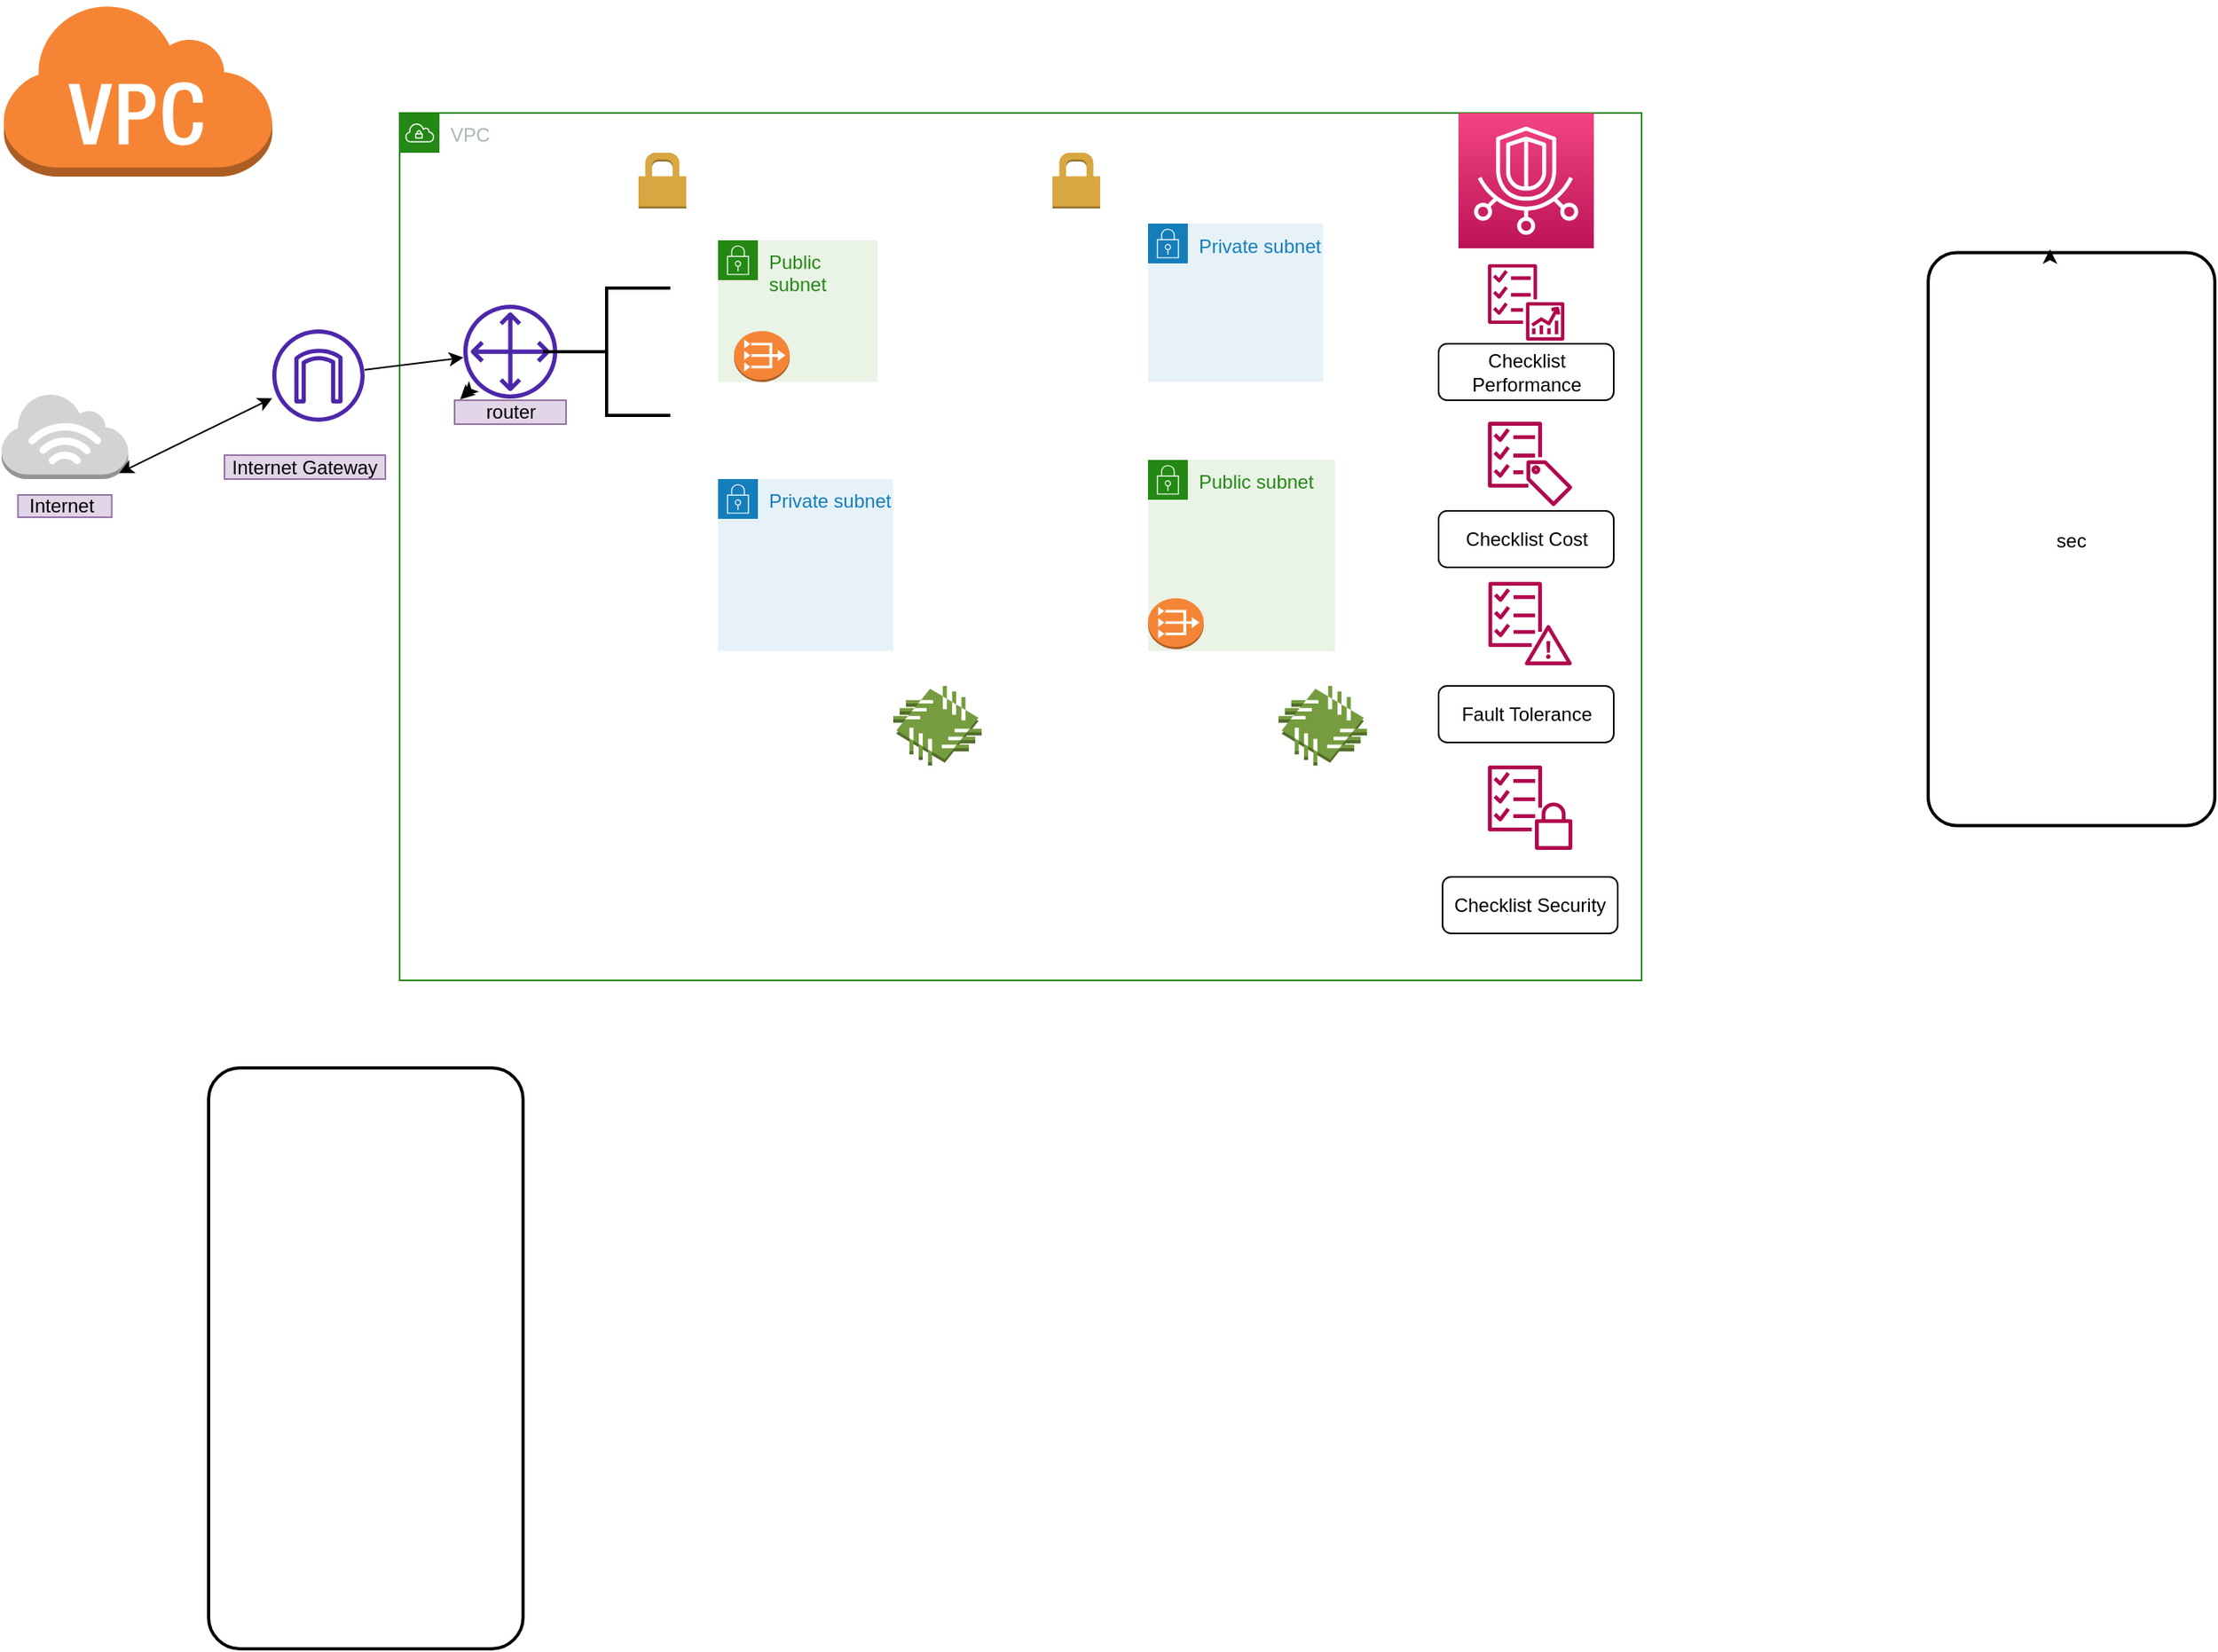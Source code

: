 <mxfile version="20.6.2" type="github">
  <diagram id="C5RBs43oDa-KdzZeNtuy" name="Page-1">
    <mxGraphModel dx="1422" dy="786" grid="1" gridSize="10" guides="1" tooltips="1" connect="1" arrows="1" fold="1" page="1" pageScale="1" pageWidth="827" pageHeight="1169" math="0" shadow="0">
      <root>
        <mxCell id="WIyWlLk6GJQsqaUBKTNV-0" />
        <mxCell id="WIyWlLk6GJQsqaUBKTNV-1" parent="WIyWlLk6GJQsqaUBKTNV-0" />
        <mxCell id="3HSXQvJnY2hMBEqrZg__-0" value="" style="outlineConnect=0;dashed=0;verticalLabelPosition=bottom;verticalAlign=top;align=center;html=1;shape=mxgraph.aws3.virtual_private_cloud;fillColor=#F58534;gradientColor=none;" vertex="1" parent="WIyWlLk6GJQsqaUBKTNV-1">
          <mxGeometry y="20" width="170" height="110" as="geometry" />
        </mxCell>
        <mxCell id="3HSXQvJnY2hMBEqrZg__-2" value="VPC" style="points=[[0,0],[0.25,0],[0.5,0],[0.75,0],[1,0],[1,0.25],[1,0.5],[1,0.75],[1,1],[0.75,1],[0.5,1],[0.25,1],[0,1],[0,0.75],[0,0.5],[0,0.25]];outlineConnect=0;gradientColor=none;html=1;whiteSpace=wrap;fontSize=12;fontStyle=0;container=1;pointerEvents=0;collapsible=0;recursiveResize=0;shape=mxgraph.aws4.group;grIcon=mxgraph.aws4.group_vpc;strokeColor=#248814;fillColor=none;verticalAlign=top;align=left;spacingLeft=30;fontColor=#AAB7B8;dashed=0;" vertex="1" parent="WIyWlLk6GJQsqaUBKTNV-1">
          <mxGeometry x="250" y="90" width="780" height="545" as="geometry" />
        </mxCell>
        <mxCell id="3HSXQvJnY2hMBEqrZg__-6" value="Public subnet" style="points=[[0,0],[0.25,0],[0.5,0],[0.75,0],[1,0],[1,0.25],[1,0.5],[1,0.75],[1,1],[0.75,1],[0.5,1],[0.25,1],[0,1],[0,0.75],[0,0.5],[0,0.25]];outlineConnect=0;gradientColor=none;html=1;whiteSpace=wrap;fontSize=12;fontStyle=0;container=1;pointerEvents=0;collapsible=0;recursiveResize=0;shape=mxgraph.aws4.group;grIcon=mxgraph.aws4.group_security_group;grStroke=0;strokeColor=#248814;fillColor=#E9F3E6;verticalAlign=top;align=left;spacingLeft=30;fontColor=#248814;dashed=0;" vertex="1" parent="3HSXQvJnY2hMBEqrZg__-2">
          <mxGeometry x="200" y="80" width="100" height="89" as="geometry" />
        </mxCell>
        <mxCell id="3HSXQvJnY2hMBEqrZg__-44" value="" style="outlineConnect=0;dashed=0;verticalLabelPosition=bottom;verticalAlign=top;align=center;html=1;shape=mxgraph.aws3.vpc_nat_gateway;fillColor=#F58536;gradientColor=none;" vertex="1" parent="3HSXQvJnY2hMBEqrZg__-6">
          <mxGeometry x="10" y="57" width="35" height="32" as="geometry" />
        </mxCell>
        <mxCell id="3HSXQvJnY2hMBEqrZg__-7" value="Private subnet" style="points=[[0,0],[0.25,0],[0.5,0],[0.75,0],[1,0],[1,0.25],[1,0.5],[1,0.75],[1,1],[0.75,1],[0.5,1],[0.25,1],[0,1],[0,0.75],[0,0.5],[0,0.25]];outlineConnect=0;gradientColor=none;html=1;whiteSpace=wrap;fontSize=12;fontStyle=0;container=1;pointerEvents=0;collapsible=0;recursiveResize=0;shape=mxgraph.aws4.group;grIcon=mxgraph.aws4.group_security_group;grStroke=0;strokeColor=#147EBA;fillColor=#E6F2F8;verticalAlign=top;align=left;spacingLeft=30;fontColor=#147EBA;dashed=0;" vertex="1" parent="3HSXQvJnY2hMBEqrZg__-2">
          <mxGeometry x="470" y="69.5" width="110" height="99.5" as="geometry" />
        </mxCell>
        <mxCell id="3HSXQvJnY2hMBEqrZg__-8" value="Private subnet" style="points=[[0,0],[0.25,0],[0.5,0],[0.75,0],[1,0],[1,0.25],[1,0.5],[1,0.75],[1,1],[0.75,1],[0.5,1],[0.25,1],[0,1],[0,0.75],[0,0.5],[0,0.25]];outlineConnect=0;gradientColor=none;html=1;whiteSpace=wrap;fontSize=12;fontStyle=0;container=1;pointerEvents=0;collapsible=0;recursiveResize=0;shape=mxgraph.aws4.group;grIcon=mxgraph.aws4.group_security_group;grStroke=0;strokeColor=#147EBA;fillColor=#E6F2F8;verticalAlign=top;align=left;spacingLeft=30;fontColor=#147EBA;dashed=0;" vertex="1" parent="3HSXQvJnY2hMBEqrZg__-2">
          <mxGeometry x="200" y="230" width="110" height="108" as="geometry" />
        </mxCell>
        <mxCell id="3HSXQvJnY2hMBEqrZg__-23" value="" style="sketch=0;outlineConnect=0;fontColor=#232F3E;gradientColor=none;fillColor=#4D27AA;strokeColor=none;dashed=0;verticalLabelPosition=bottom;verticalAlign=top;align=center;html=1;fontSize=12;fontStyle=0;aspect=fixed;pointerEvents=1;shape=mxgraph.aws4.customer_gateway;" vertex="1" parent="3HSXQvJnY2hMBEqrZg__-2">
          <mxGeometry x="40" y="120.5" width="59" height="59" as="geometry" />
        </mxCell>
        <mxCell id="3HSXQvJnY2hMBEqrZg__-9" value="Public subnet" style="points=[[0,0],[0.25,0],[0.5,0],[0.75,0],[1,0],[1,0.25],[1,0.5],[1,0.75],[1,1],[0.75,1],[0.5,1],[0.25,1],[0,1],[0,0.75],[0,0.5],[0,0.25]];outlineConnect=0;gradientColor=none;html=1;whiteSpace=wrap;fontSize=12;fontStyle=0;container=1;pointerEvents=0;collapsible=0;recursiveResize=0;shape=mxgraph.aws4.group;grIcon=mxgraph.aws4.group_security_group;grStroke=0;strokeColor=#248814;fillColor=#E9F3E6;verticalAlign=top;align=left;spacingLeft=30;fontColor=#248814;dashed=0;" vertex="1" parent="3HSXQvJnY2hMBEqrZg__-2">
          <mxGeometry x="470" y="218" width="117.5" height="120" as="geometry" />
        </mxCell>
        <mxCell id="3HSXQvJnY2hMBEqrZg__-26" value="router" style="rounded=0;whiteSpace=wrap;html=1;fillColor=#e1d5e7;strokeColor=#9673a6;" vertex="1" parent="3HSXQvJnY2hMBEqrZg__-2">
          <mxGeometry x="34.5" y="180.5" width="70" height="15" as="geometry" />
        </mxCell>
        <mxCell id="3HSXQvJnY2hMBEqrZg__-28" value="" style="endArrow=classic;startArrow=classic;html=1;rounded=0;" edge="1" parent="3HSXQvJnY2hMBEqrZg__-2" target="3HSXQvJnY2hMBEqrZg__-23">
          <mxGeometry width="50" height="50" relative="1" as="geometry">
            <mxPoint x="38" y="180" as="sourcePoint" />
            <mxPoint x="88" y="140" as="targetPoint" />
            <Array as="points" />
          </mxGeometry>
        </mxCell>
        <mxCell id="3HSXQvJnY2hMBEqrZg__-38" value="" style="dashed=0;html=1;shape=mxgraph.aws3.permissions;fillColor=#D9A741;gradientColor=none;dashed=0;" vertex="1" parent="3HSXQvJnY2hMBEqrZg__-2">
          <mxGeometry x="410" y="25" width="30" height="35" as="geometry" />
        </mxCell>
        <mxCell id="3HSXQvJnY2hMBEqrZg__-43" value="" style="dashed=0;html=1;shape=mxgraph.aws3.permissions;fillColor=#D9A741;gradientColor=none;dashed=0;" vertex="1" parent="3HSXQvJnY2hMBEqrZg__-2">
          <mxGeometry x="150" y="25" width="30" height="35" as="geometry" />
        </mxCell>
        <mxCell id="3HSXQvJnY2hMBEqrZg__-53" value="" style="strokeWidth=2;html=1;shape=mxgraph.flowchart.annotation_2;align=left;labelPosition=right;pointerEvents=1;" vertex="1" parent="3HSXQvJnY2hMBEqrZg__-2">
          <mxGeometry x="90" y="110" width="80" height="80" as="geometry" />
        </mxCell>
        <mxCell id="3HSXQvJnY2hMBEqrZg__-57" value="" style="outlineConnect=0;dashed=0;verticalLabelPosition=bottom;verticalAlign=top;align=center;html=1;shape=mxgraph.aws3.patch_manager;fillColor=#759C3E;gradientColor=none;" vertex="1" parent="3HSXQvJnY2hMBEqrZg__-2">
          <mxGeometry x="310" y="360" width="55.5" height="50" as="geometry" />
        </mxCell>
        <mxCell id="3HSXQvJnY2hMBEqrZg__-58" value="" style="outlineConnect=0;dashed=0;verticalLabelPosition=bottom;verticalAlign=top;align=center;html=1;shape=mxgraph.aws3.patch_manager;fillColor=#759C3E;gradientColor=none;" vertex="1" parent="3HSXQvJnY2hMBEqrZg__-2">
          <mxGeometry x="552" y="360" width="55.5" height="50" as="geometry" />
        </mxCell>
        <mxCell id="3HSXQvJnY2hMBEqrZg__-59" value="" style="sketch=0;points=[[0,0,0],[0.25,0,0],[0.5,0,0],[0.75,0,0],[1,0,0],[0,1,0],[0.25,1,0],[0.5,1,0],[0.75,1,0],[1,1,0],[0,0.25,0],[0,0.5,0],[0,0.75,0],[1,0.25,0],[1,0.5,0],[1,0.75,0]];points=[[0,0,0],[0.25,0,0],[0.5,0,0],[0.75,0,0],[1,0,0],[0,1,0],[0.25,1,0],[0.5,1,0],[0.75,1,0],[1,1,0],[0,0.25,0],[0,0.5,0],[0,0.75,0],[1,0.25,0],[1,0.5,0],[1,0.75,0]];outlineConnect=0;fontColor=#232F3E;gradientColor=#F34482;gradientDirection=north;fillColor=#BC1356;strokeColor=#ffffff;dashed=0;verticalLabelPosition=bottom;verticalAlign=top;align=center;html=1;fontSize=12;fontStyle=0;aspect=fixed;shape=mxgraph.aws4.resourceIcon;resIcon=mxgraph.aws4.trusted_advisor;" vertex="1" parent="3HSXQvJnY2hMBEqrZg__-2">
          <mxGeometry x="665" width="85" height="85" as="geometry" />
        </mxCell>
        <mxCell id="3HSXQvJnY2hMBEqrZg__-60" value="" style="sketch=0;outlineConnect=0;fontColor=#232F3E;gradientColor=none;fillColor=#B0084D;strokeColor=none;dashed=0;verticalLabelPosition=bottom;verticalAlign=top;align=center;html=1;fontSize=12;fontStyle=0;aspect=fixed;pointerEvents=1;shape=mxgraph.aws4.checklist_performance;" vertex="1" parent="3HSXQvJnY2hMBEqrZg__-2">
          <mxGeometry x="683.5" y="95" width="48" height="48" as="geometry" />
        </mxCell>
        <mxCell id="3HSXQvJnY2hMBEqrZg__-61" value="" style="sketch=0;outlineConnect=0;fontColor=#232F3E;gradientColor=none;fillColor=#B0084D;strokeColor=none;dashed=0;verticalLabelPosition=bottom;verticalAlign=top;align=center;html=1;fontSize=12;fontStyle=0;aspect=fixed;pointerEvents=1;shape=mxgraph.aws4.checklist_cost;" vertex="1" parent="3HSXQvJnY2hMBEqrZg__-2">
          <mxGeometry x="683.5" y="194" width="53" height="53" as="geometry" />
        </mxCell>
        <mxCell id="3HSXQvJnY2hMBEqrZg__-62" value="" style="sketch=0;outlineConnect=0;fontColor=#232F3E;gradientColor=none;fillColor=#B0084D;strokeColor=none;dashed=0;verticalLabelPosition=bottom;verticalAlign=top;align=center;html=1;fontSize=12;fontStyle=0;aspect=fixed;pointerEvents=1;shape=mxgraph.aws4.checklist_fault_tolerant;" vertex="1" parent="3HSXQvJnY2hMBEqrZg__-2">
          <mxGeometry x="683.5" y="294.68" width="53" height="52.32" as="geometry" />
        </mxCell>
        <mxCell id="3HSXQvJnY2hMBEqrZg__-63" value="" style="sketch=0;outlineConnect=0;fontColor=#232F3E;gradientColor=none;fillColor=#B0084D;strokeColor=none;dashed=0;verticalLabelPosition=bottom;verticalAlign=top;align=center;html=1;fontSize=12;fontStyle=0;aspect=fixed;pointerEvents=1;shape=mxgraph.aws4.checklist_security;" vertex="1" parent="3HSXQvJnY2hMBEqrZg__-2">
          <mxGeometry x="683.5" y="410" width="53" height="53" as="geometry" />
        </mxCell>
        <mxCell id="3HSXQvJnY2hMBEqrZg__-64" value="Checklist Performance" style="rounded=1;whiteSpace=wrap;html=1;" vertex="1" parent="3HSXQvJnY2hMBEqrZg__-2">
          <mxGeometry x="652.5" y="145" width="110" height="35.5" as="geometry" />
        </mxCell>
        <mxCell id="3HSXQvJnY2hMBEqrZg__-65" value="Checklist Cost" style="rounded=1;whiteSpace=wrap;html=1;" vertex="1" parent="3HSXQvJnY2hMBEqrZg__-2">
          <mxGeometry x="652.5" y="250" width="110" height="35.5" as="geometry" />
        </mxCell>
        <mxCell id="3HSXQvJnY2hMBEqrZg__-66" value="Fault Tolerance" style="rounded=1;whiteSpace=wrap;html=1;" vertex="1" parent="3HSXQvJnY2hMBEqrZg__-2">
          <mxGeometry x="652.5" y="360" width="110" height="35.5" as="geometry" />
        </mxCell>
        <mxCell id="3HSXQvJnY2hMBEqrZg__-67" value="Checklist Security" style="rounded=1;whiteSpace=wrap;html=1;" vertex="1" parent="3HSXQvJnY2hMBEqrZg__-2">
          <mxGeometry x="655" y="480" width="110" height="35.5" as="geometry" />
        </mxCell>
        <mxCell id="3HSXQvJnY2hMBEqrZg__-73" value="" style="outlineConnect=0;dashed=0;verticalLabelPosition=bottom;verticalAlign=top;align=center;html=1;shape=mxgraph.aws3.vpc_nat_gateway;fillColor=#F58536;gradientColor=none;" vertex="1" parent="3HSXQvJnY2hMBEqrZg__-2">
          <mxGeometry x="470" y="304.84" width="35" height="32" as="geometry" />
        </mxCell>
        <mxCell id="3HSXQvJnY2hMBEqrZg__-11" value="" style="outlineConnect=0;dashed=0;verticalLabelPosition=bottom;verticalAlign=top;align=center;html=1;shape=mxgraph.aws3.internet_3;fillColor=#D2D3D3;gradientColor=none;" vertex="1" parent="WIyWlLk6GJQsqaUBKTNV-1">
          <mxGeometry y="266" width="79.5" height="54" as="geometry" />
        </mxCell>
        <mxCell id="3HSXQvJnY2hMBEqrZg__-20" value="Internet Gateway" style="rounded=0;whiteSpace=wrap;html=1;fillColor=#e1d5e7;strokeColor=#9673a6;" vertex="1" parent="WIyWlLk6GJQsqaUBKTNV-1">
          <mxGeometry x="140" y="305" width="101" height="15" as="geometry" />
        </mxCell>
        <mxCell id="3HSXQvJnY2hMBEqrZg__-27" value="" style="endArrow=classic;startArrow=classic;html=1;rounded=0;exitX=0.93;exitY=0.93;exitDx=0;exitDy=0;exitPerimeter=0;" edge="1" parent="WIyWlLk6GJQsqaUBKTNV-1" source="3HSXQvJnY2hMBEqrZg__-11" target="3HSXQvJnY2hMBEqrZg__-17">
          <mxGeometry width="50" height="50" relative="1" as="geometry">
            <mxPoint x="90" y="420" as="sourcePoint" />
            <mxPoint x="140" y="370" as="targetPoint" />
          </mxGeometry>
        </mxCell>
        <mxCell id="3HSXQvJnY2hMBEqrZg__-35" style="edgeStyle=orthogonalEdgeStyle;rounded=0;orthogonalLoop=1;jettySize=auto;html=1;exitX=0.5;exitY=1;exitDx=0;exitDy=0;" edge="1" parent="WIyWlLk6GJQsqaUBKTNV-1" source="3HSXQvJnY2hMBEqrZg__-2" target="3HSXQvJnY2hMBEqrZg__-2">
          <mxGeometry relative="1" as="geometry" />
        </mxCell>
        <mxCell id="3HSXQvJnY2hMBEqrZg__-47" value="Internet&amp;nbsp;" style="rounded=0;whiteSpace=wrap;html=1;fillColor=#e1d5e7;strokeColor=#9673a6;" vertex="1" parent="WIyWlLk6GJQsqaUBKTNV-1">
          <mxGeometry x="10.27" y="330" width="58.95" height="14" as="geometry" />
        </mxCell>
        <mxCell id="3HSXQvJnY2hMBEqrZg__-17" value="" style="sketch=0;outlineConnect=0;fontColor=#232F3E;gradientColor=none;fillColor=#4D27AA;strokeColor=none;dashed=0;verticalLabelPosition=bottom;verticalAlign=top;align=center;html=1;fontSize=12;fontStyle=0;aspect=fixed;pointerEvents=1;shape=mxgraph.aws4.internet_gateway;" vertex="1" parent="WIyWlLk6GJQsqaUBKTNV-1">
          <mxGeometry x="170" y="226" width="58" height="58" as="geometry" />
        </mxCell>
        <mxCell id="3HSXQvJnY2hMBEqrZg__-49" value="" style="endArrow=classic;startArrow=none;html=1;rounded=0;" edge="1" parent="WIyWlLk6GJQsqaUBKTNV-1" source="3HSXQvJnY2hMBEqrZg__-17" target="3HSXQvJnY2hMBEqrZg__-23">
          <mxGeometry width="50" height="50" relative="1" as="geometry">
            <mxPoint x="108" y="330" as="sourcePoint" />
            <mxPoint x="158" y="280" as="targetPoint" />
          </mxGeometry>
        </mxCell>
        <mxCell id="3HSXQvJnY2hMBEqrZg__-42" value="" style="rounded=1;arcSize=10;dashed=0;fillColor=none;gradientColor=none;strokeWidth=2;" vertex="1" parent="WIyWlLk6GJQsqaUBKTNV-1">
          <mxGeometry x="130" y="690" width="197.5" height="365" as="geometry" />
        </mxCell>
        <mxCell id="3HSXQvJnY2hMBEqrZg__-37" value="sec" style="rounded=1;arcSize=10;dashed=0;fillColor=none;gradientColor=none;strokeWidth=2;" vertex="1" parent="WIyWlLk6GJQsqaUBKTNV-1">
          <mxGeometry x="1210" y="177.75" width="180" height="360" as="geometry" />
        </mxCell>
        <mxCell id="3HSXQvJnY2hMBEqrZg__-72" style="edgeStyle=orthogonalEdgeStyle;rounded=0;orthogonalLoop=1;jettySize=auto;html=1;exitX=0.5;exitY=0;exitDx=0;exitDy=0;entryX=0.425;entryY=-0.006;entryDx=0;entryDy=0;entryPerimeter=0;" edge="1" parent="WIyWlLk6GJQsqaUBKTNV-1" source="3HSXQvJnY2hMBEqrZg__-37" target="3HSXQvJnY2hMBEqrZg__-37">
          <mxGeometry relative="1" as="geometry" />
        </mxCell>
      </root>
    </mxGraphModel>
  </diagram>
</mxfile>
